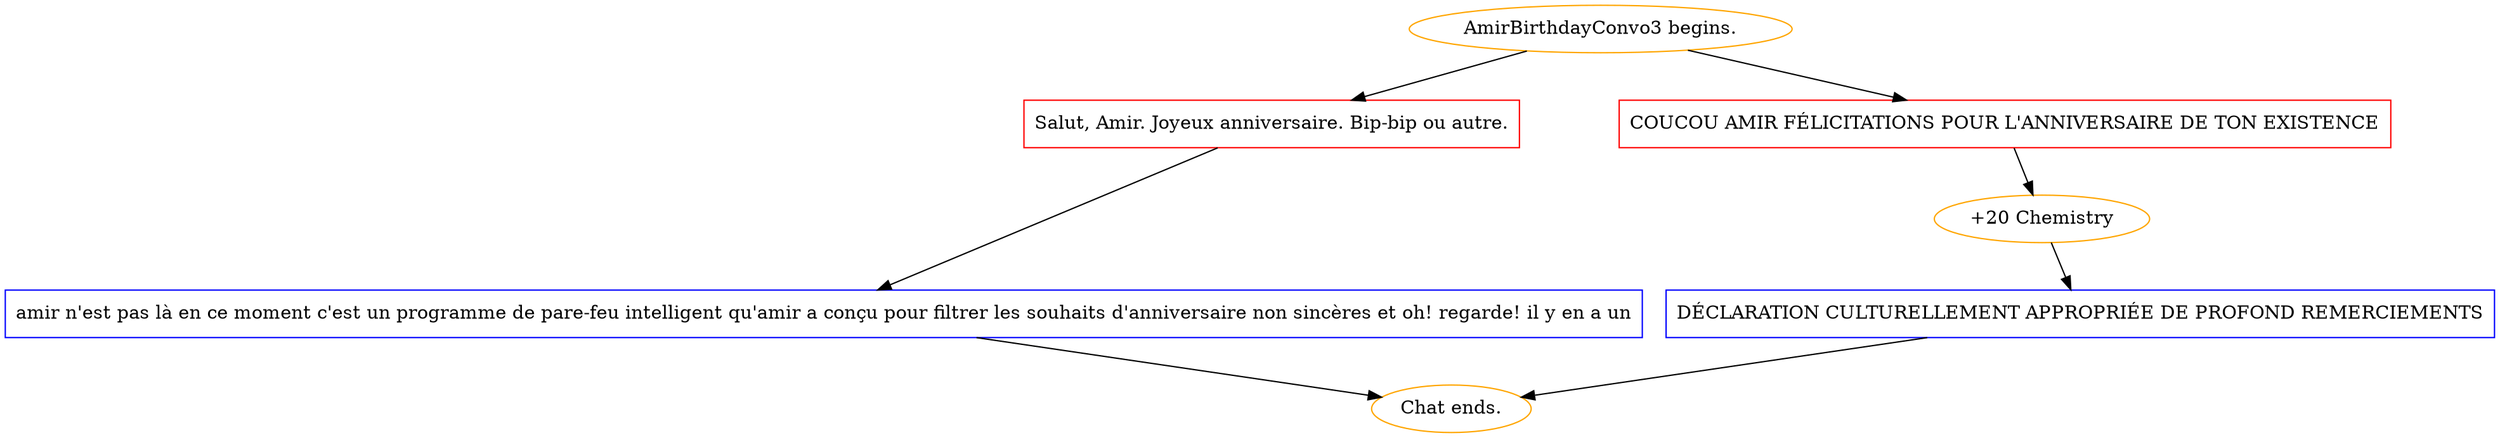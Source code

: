 digraph {
	"AmirBirthdayConvo3 begins." [color=orange];
		"AmirBirthdayConvo3 begins." -> j2890464050;
		"AmirBirthdayConvo3 begins." -> j3454230899;
	j2890464050 [label="Salut, Amir. Joyeux anniversaire. Bip-bip ou autre.",shape=box,color=red];
		j2890464050 -> j4025028705;
	j3454230899 [label="COUCOU AMIR FÉLICITATIONS POUR L'ANNIVERSAIRE DE TON EXISTENCE",shape=box,color=red];
		j3454230899 -> j3516516256;
	j4025028705 [label="amir n'est pas là en ce moment c'est un programme de pare-feu intelligent qu'amir a conçu pour filtrer les souhaits d'anniversaire non sincères et oh! regarde! il y en a un",shape=box,color=blue];
		j4025028705 -> "Chat ends.";
	j3516516256 [label="+20 Chemistry",color=orange];
		j3516516256 -> j3077576846;
	"Chat ends." [color=orange];
	j3077576846 [label="DÉCLARATION CULTURELLEMENT APPROPRIÉE DE PROFOND REMERCIEMENTS",shape=box,color=blue];
		j3077576846 -> "Chat ends.";
}